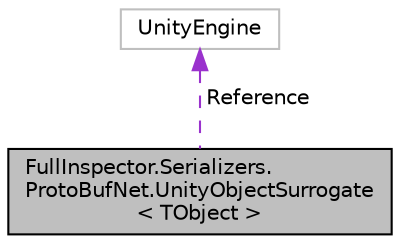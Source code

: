 digraph "FullInspector.Serializers.ProtoBufNet.UnityObjectSurrogate&lt; TObject &gt;"
{
  edge [fontname="Helvetica",fontsize="10",labelfontname="Helvetica",labelfontsize="10"];
  node [fontname="Helvetica",fontsize="10",shape=record];
  Node1 [label="FullInspector.Serializers.\lProtoBufNet.UnityObjectSurrogate\l\< TObject \>",height=0.2,width=0.4,color="black", fillcolor="grey75", style="filled" fontcolor="black"];
  Node2 -> Node1 [dir="back",color="darkorchid3",fontsize="10",style="dashed",label=" Reference" ,fontname="Helvetica"];
  Node2 [label="UnityEngine",height=0.2,width=0.4,color="grey75", fillcolor="white", style="filled"];
}

